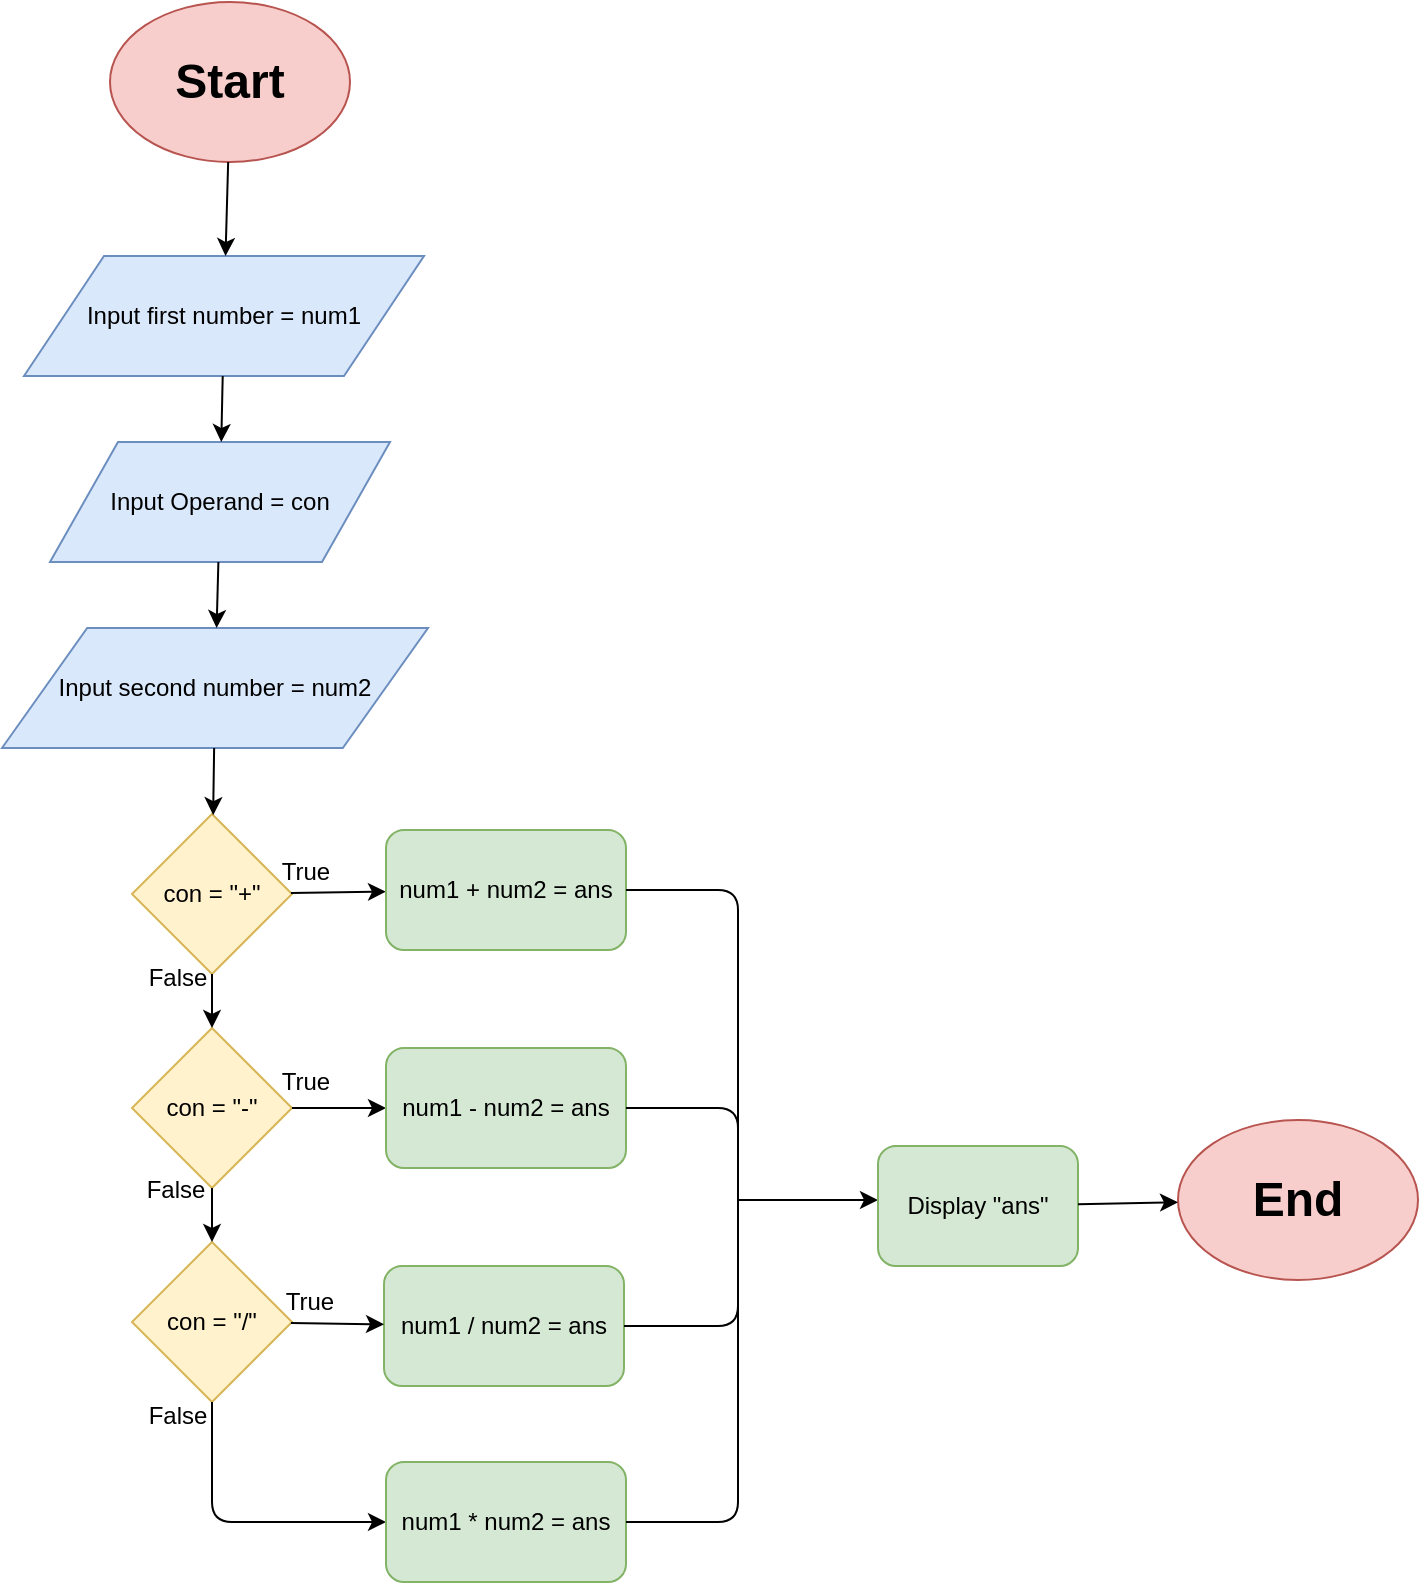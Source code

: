<mxfile version="11.1.4" type="github"><diagram id="m1lM_yOFV-93g7pv2yZ4" name="Page-1"><mxGraphModel dx="868" dy="403" grid="1" gridSize="10" guides="1" tooltips="1" connect="1" arrows="1" fold="1" page="1" pageScale="1" pageWidth="850" pageHeight="1100" math="0" shadow="0"><root><mxCell id="0"/><mxCell id="1" parent="0"/><mxCell id="76MS5_c1VUAHxpk2DWtn-1" value="&lt;h1&gt;&lt;b&gt;Start&lt;/b&gt;&lt;/h1&gt;" style="ellipse;whiteSpace=wrap;html=1;fillColor=#f8cecc;strokeColor=#b85450;" vertex="1" parent="1"><mxGeometry x="166" y="20" width="120" height="80" as="geometry"/></mxCell><mxCell id="76MS5_c1VUAHxpk2DWtn-2" value="Input first number = num1" style="shape=parallelogram;perimeter=parallelogramPerimeter;whiteSpace=wrap;html=1;fillColor=#dae8fc;strokeColor=#6c8ebf;" vertex="1" parent="1"><mxGeometry x="123" y="147" width="200" height="60" as="geometry"/></mxCell><mxCell id="76MS5_c1VUAHxpk2DWtn-3" value="" style="endArrow=classic;html=1;" edge="1" parent="1" source="76MS5_c1VUAHxpk2DWtn-1" target="76MS5_c1VUAHxpk2DWtn-2"><mxGeometry width="50" height="50" relative="1" as="geometry"><mxPoint x="196" y="230" as="sourcePoint"/><mxPoint x="176" y="200" as="targetPoint"/></mxGeometry></mxCell><mxCell id="76MS5_c1VUAHxpk2DWtn-4" value="Input Operand = con" style="shape=parallelogram;perimeter=parallelogramPerimeter;whiteSpace=wrap;html=1;fillColor=#dae8fc;strokeColor=#6c8ebf;" vertex="1" parent="1"><mxGeometry x="136" y="240" width="170" height="60" as="geometry"/></mxCell><mxCell id="76MS5_c1VUAHxpk2DWtn-5" value="" style="endArrow=classic;html=1;" edge="1" parent="1" source="76MS5_c1VUAHxpk2DWtn-2" target="76MS5_c1VUAHxpk2DWtn-4"><mxGeometry width="50" height="50" relative="1" as="geometry"><mxPoint x="235.081" y="109.995" as="sourcePoint"/><mxPoint x="233.769" y="157" as="targetPoint"/></mxGeometry></mxCell><mxCell id="76MS5_c1VUAHxpk2DWtn-7" value="Input second number = num2" style="shape=parallelogram;perimeter=parallelogramPerimeter;whiteSpace=wrap;html=1;fillColor=#dae8fc;strokeColor=#6c8ebf;" vertex="1" parent="1"><mxGeometry x="112" y="333" width="213" height="60" as="geometry"/></mxCell><mxCell id="76MS5_c1VUAHxpk2DWtn-12" value="" style="endArrow=classic;html=1;" edge="1" parent="1" source="76MS5_c1VUAHxpk2DWtn-4" target="76MS5_c1VUAHxpk2DWtn-7"><mxGeometry width="50" height="50" relative="1" as="geometry"><mxPoint x="110" y="460" as="sourcePoint"/><mxPoint x="160" y="410" as="targetPoint"/></mxGeometry></mxCell><mxCell id="76MS5_c1VUAHxpk2DWtn-13" value="con = &quot;+&quot;" style="rhombus;whiteSpace=wrap;html=1;fillColor=#fff2cc;strokeColor=#d6b656;" vertex="1" parent="1"><mxGeometry x="177" y="426" width="80" height="80" as="geometry"/></mxCell><mxCell id="76MS5_c1VUAHxpk2DWtn-14" value="con = &quot;-&quot;" style="rhombus;whiteSpace=wrap;html=1;fillColor=#fff2cc;strokeColor=#d6b656;" vertex="1" parent="1"><mxGeometry x="177" y="533" width="80" height="80" as="geometry"/></mxCell><mxCell id="76MS5_c1VUAHxpk2DWtn-15" value="con = &quot;/&quot;" style="rhombus;whiteSpace=wrap;html=1;fillColor=#fff2cc;strokeColor=#d6b656;" vertex="1" parent="1"><mxGeometry x="177" y="640" width="80" height="80" as="geometry"/></mxCell><mxCell id="76MS5_c1VUAHxpk2DWtn-17" value="" style="endArrow=classic;html=1;" edge="1" parent="1" source="76MS5_c1VUAHxpk2DWtn-7" target="76MS5_c1VUAHxpk2DWtn-13"><mxGeometry width="50" height="50" relative="1" as="geometry"><mxPoint x="231" y="433" as="sourcePoint"/><mxPoint x="341" y="363" as="targetPoint"/></mxGeometry></mxCell><mxCell id="76MS5_c1VUAHxpk2DWtn-18" value="" style="endArrow=classic;html=1;" edge="1" parent="1" source="76MS5_c1VUAHxpk2DWtn-13" target="76MS5_c1VUAHxpk2DWtn-14"><mxGeometry width="50" height="50" relative="1" as="geometry"><mxPoint x="360" y="480" as="sourcePoint"/><mxPoint x="470" y="410" as="targetPoint"/></mxGeometry></mxCell><mxCell id="76MS5_c1VUAHxpk2DWtn-19" value="" style="endArrow=classic;html=1;" edge="1" parent="1" source="76MS5_c1VUAHxpk2DWtn-14" target="76MS5_c1VUAHxpk2DWtn-15"><mxGeometry width="50" height="50" relative="1" as="geometry"><mxPoint x="370" y="490" as="sourcePoint"/><mxPoint x="480" y="420" as="targetPoint"/></mxGeometry></mxCell><mxCell id="76MS5_c1VUAHxpk2DWtn-29" value="" style="endArrow=classic;html=1;" edge="1" parent="1" source="76MS5_c1VUAHxpk2DWtn-15" target="76MS5_c1VUAHxpk2DWtn-41"><mxGeometry width="50" height="50" relative="1" as="geometry"><mxPoint x="240.063" y="727" as="sourcePoint"/><mxPoint x="260" y="770" as="targetPoint"/><Array as="points"><mxPoint x="217" y="780"/></Array></mxGeometry></mxCell><mxCell id="76MS5_c1VUAHxpk2DWtn-30" value="" style="endArrow=classic;html=1;" edge="1" parent="1" source="76MS5_c1VUAHxpk2DWtn-14" target="76MS5_c1VUAHxpk2DWtn-39"><mxGeometry width="50" height="50" relative="1" as="geometry"><mxPoint x="280.563" y="489" as="sourcePoint"/><mxPoint x="280.074" y="522.574" as="targetPoint"/></mxGeometry></mxCell><mxCell id="76MS5_c1VUAHxpk2DWtn-31" value="" style="endArrow=classic;html=1;" edge="1" parent="1" source="76MS5_c1VUAHxpk2DWtn-13" target="76MS5_c1VUAHxpk2DWtn-38"><mxGeometry width="50" height="50" relative="1" as="geometry"><mxPoint x="248.063" y="423" as="sourcePoint"/><mxPoint x="260" y="457" as="targetPoint"/></mxGeometry></mxCell><mxCell id="76MS5_c1VUAHxpk2DWtn-32" value="False" style="text;html=1;strokeColor=none;fillColor=none;align=center;verticalAlign=middle;whiteSpace=wrap;rounded=0;" vertex="1" parent="1"><mxGeometry x="180.074" y="498.074" width="40" height="20" as="geometry"/></mxCell><mxCell id="76MS5_c1VUAHxpk2DWtn-33" value="False" style="text;html=1;strokeColor=none;fillColor=none;align=center;verticalAlign=middle;whiteSpace=wrap;rounded=0;" vertex="1" parent="1"><mxGeometry x="180.074" y="717.074" width="40" height="20" as="geometry"/></mxCell><mxCell id="76MS5_c1VUAHxpk2DWtn-34" value="False" style="text;html=1;strokeColor=none;fillColor=none;align=center;verticalAlign=middle;whiteSpace=wrap;rounded=0;" vertex="1" parent="1"><mxGeometry x="179.074" y="604.074" width="40" height="20" as="geometry"/></mxCell><mxCell id="76MS5_c1VUAHxpk2DWtn-38" value="num1 + num2 = ans" style="rounded=1;whiteSpace=wrap;html=1;fillColor=#d5e8d4;strokeColor=#82b366;" vertex="1" parent="1"><mxGeometry x="304" y="434" width="120" height="60" as="geometry"/></mxCell><mxCell id="76MS5_c1VUAHxpk2DWtn-39" value="num1 - num2 = ans" style="rounded=1;whiteSpace=wrap;html=1;fillColor=#d5e8d4;strokeColor=#82b366;" vertex="1" parent="1"><mxGeometry x="304" y="543" width="120" height="60" as="geometry"/></mxCell><mxCell id="76MS5_c1VUAHxpk2DWtn-40" value="num1 / num2 = ans" style="rounded=1;whiteSpace=wrap;html=1;fillColor=#d5e8d4;strokeColor=#82b366;" vertex="1" parent="1"><mxGeometry x="303" y="652" width="120" height="60" as="geometry"/></mxCell><mxCell id="76MS5_c1VUAHxpk2DWtn-41" value="num1 * num2 = ans" style="rounded=1;whiteSpace=wrap;html=1;fillColor=#d5e8d4;strokeColor=#82b366;" vertex="1" parent="1"><mxGeometry x="304" y="750" width="120" height="60" as="geometry"/></mxCell><mxCell id="76MS5_c1VUAHxpk2DWtn-43" value="" style="endArrow=classic;html=1;" edge="1" parent="1" source="76MS5_c1VUAHxpk2DWtn-15" target="76MS5_c1VUAHxpk2DWtn-40"><mxGeometry width="50" height="50" relative="1" as="geometry"><mxPoint x="290.563" y="499" as="sourcePoint"/><mxPoint x="290.074" y="532.574" as="targetPoint"/></mxGeometry></mxCell><mxCell id="76MS5_c1VUAHxpk2DWtn-44" value="True" style="text;html=1;strokeColor=none;fillColor=none;align=center;verticalAlign=middle;whiteSpace=wrap;rounded=0;" vertex="1" parent="1"><mxGeometry x="244.074" y="445.074" width="40" height="20" as="geometry"/></mxCell><mxCell id="76MS5_c1VUAHxpk2DWtn-45" value="True" style="text;html=1;strokeColor=none;fillColor=none;align=center;verticalAlign=middle;whiteSpace=wrap;rounded=0;" vertex="1" parent="1"><mxGeometry x="244.074" y="550.074" width="40" height="20" as="geometry"/></mxCell><mxCell id="76MS5_c1VUAHxpk2DWtn-46" value="True" style="text;html=1;strokeColor=none;fillColor=none;align=center;verticalAlign=middle;whiteSpace=wrap;rounded=0;" vertex="1" parent="1"><mxGeometry x="246.074" y="660.074" width="40" height="20" as="geometry"/></mxCell><mxCell id="76MS5_c1VUAHxpk2DWtn-47" value="" style="endArrow=none;html=1;" edge="1" parent="1" source="76MS5_c1VUAHxpk2DWtn-38"><mxGeometry width="50" height="50" relative="1" as="geometry"><mxPoint x="450" y="480" as="sourcePoint"/><mxPoint x="480" y="650" as="targetPoint"/><Array as="points"><mxPoint x="480" y="464"/></Array></mxGeometry></mxCell><mxCell id="76MS5_c1VUAHxpk2DWtn-50" value="" style="endArrow=none;html=1;" edge="1" parent="1" source="76MS5_c1VUAHxpk2DWtn-39"><mxGeometry width="50" height="50" relative="1" as="geometry"><mxPoint x="500" y="504" as="sourcePoint"/><mxPoint x="480" y="680" as="targetPoint"/><Array as="points"><mxPoint x="480" y="573"/></Array></mxGeometry></mxCell><mxCell id="76MS5_c1VUAHxpk2DWtn-51" value="" style="endArrow=none;html=1;" edge="1" parent="1" source="76MS5_c1VUAHxpk2DWtn-40"><mxGeometry width="50" height="50" relative="1" as="geometry"><mxPoint x="510" y="514" as="sourcePoint"/><mxPoint x="480" y="620" as="targetPoint"/><Array as="points"><mxPoint x="480" y="682"/></Array></mxGeometry></mxCell><mxCell id="76MS5_c1VUAHxpk2DWtn-52" value="" style="endArrow=none;html=1;" edge="1" parent="1" source="76MS5_c1VUAHxpk2DWtn-41"><mxGeometry width="50" height="50" relative="1" as="geometry"><mxPoint x="520" y="524" as="sourcePoint"/><mxPoint x="480" y="620" as="targetPoint"/><Array as="points"><mxPoint x="480" y="780"/></Array></mxGeometry></mxCell><mxCell id="76MS5_c1VUAHxpk2DWtn-54" value="" style="endArrow=classic;html=1;" edge="1" parent="1"><mxGeometry width="50" height="50" relative="1" as="geometry"><mxPoint x="480" y="619" as="sourcePoint"/><mxPoint x="550" y="619" as="targetPoint"/></mxGeometry></mxCell><mxCell id="76MS5_c1VUAHxpk2DWtn-55" value="Display &quot;ans&quot;" style="rounded=1;whiteSpace=wrap;html=1;fillColor=#d5e8d4;strokeColor=#82b366;" vertex="1" parent="1"><mxGeometry x="550" y="592" width="100" height="60" as="geometry"/></mxCell><mxCell id="76MS5_c1VUAHxpk2DWtn-56" value="&lt;h1&gt;End&lt;/h1&gt;" style="ellipse;whiteSpace=wrap;html=1;fillColor=#f8cecc;strokeColor=#b85450;" vertex="1" parent="1"><mxGeometry x="700" y="579" width="120" height="80" as="geometry"/></mxCell><mxCell id="76MS5_c1VUAHxpk2DWtn-58" value="" style="endArrow=classic;html=1;" edge="1" parent="1" source="76MS5_c1VUAHxpk2DWtn-55" target="76MS5_c1VUAHxpk2DWtn-56"><mxGeometry width="50" height="50" relative="1" as="geometry"><mxPoint x="490" y="629" as="sourcePoint"/><mxPoint x="560" y="629" as="targetPoint"/></mxGeometry></mxCell></root></mxGraphModel></diagram></mxfile>